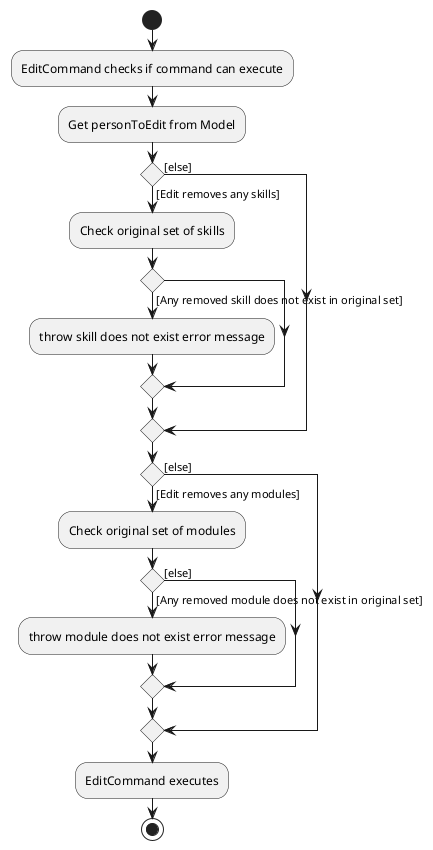 @startuml
start
:EditCommand checks if command can execute;
:Get personToEdit from Model;

'Since the beta syntax does not support placing the condition outside the
'diamond we place it as the true branch instead.

if () then ([Edit removes any skills])
    :Check original set of skills;
    if () then ([Any removed skill does not exist in original set])
        :throw skill does not exist error message;
    endif
else ([else])
endif
if () then ([Edit removes any modules])
    :Check original set of modules;
    if () then ([Any removed module does not exist in original set])
        :throw module does not exist error message;
    else ([else])
    endif
else ([else])
endif
:EditCommand executes;
stop
@enduml
